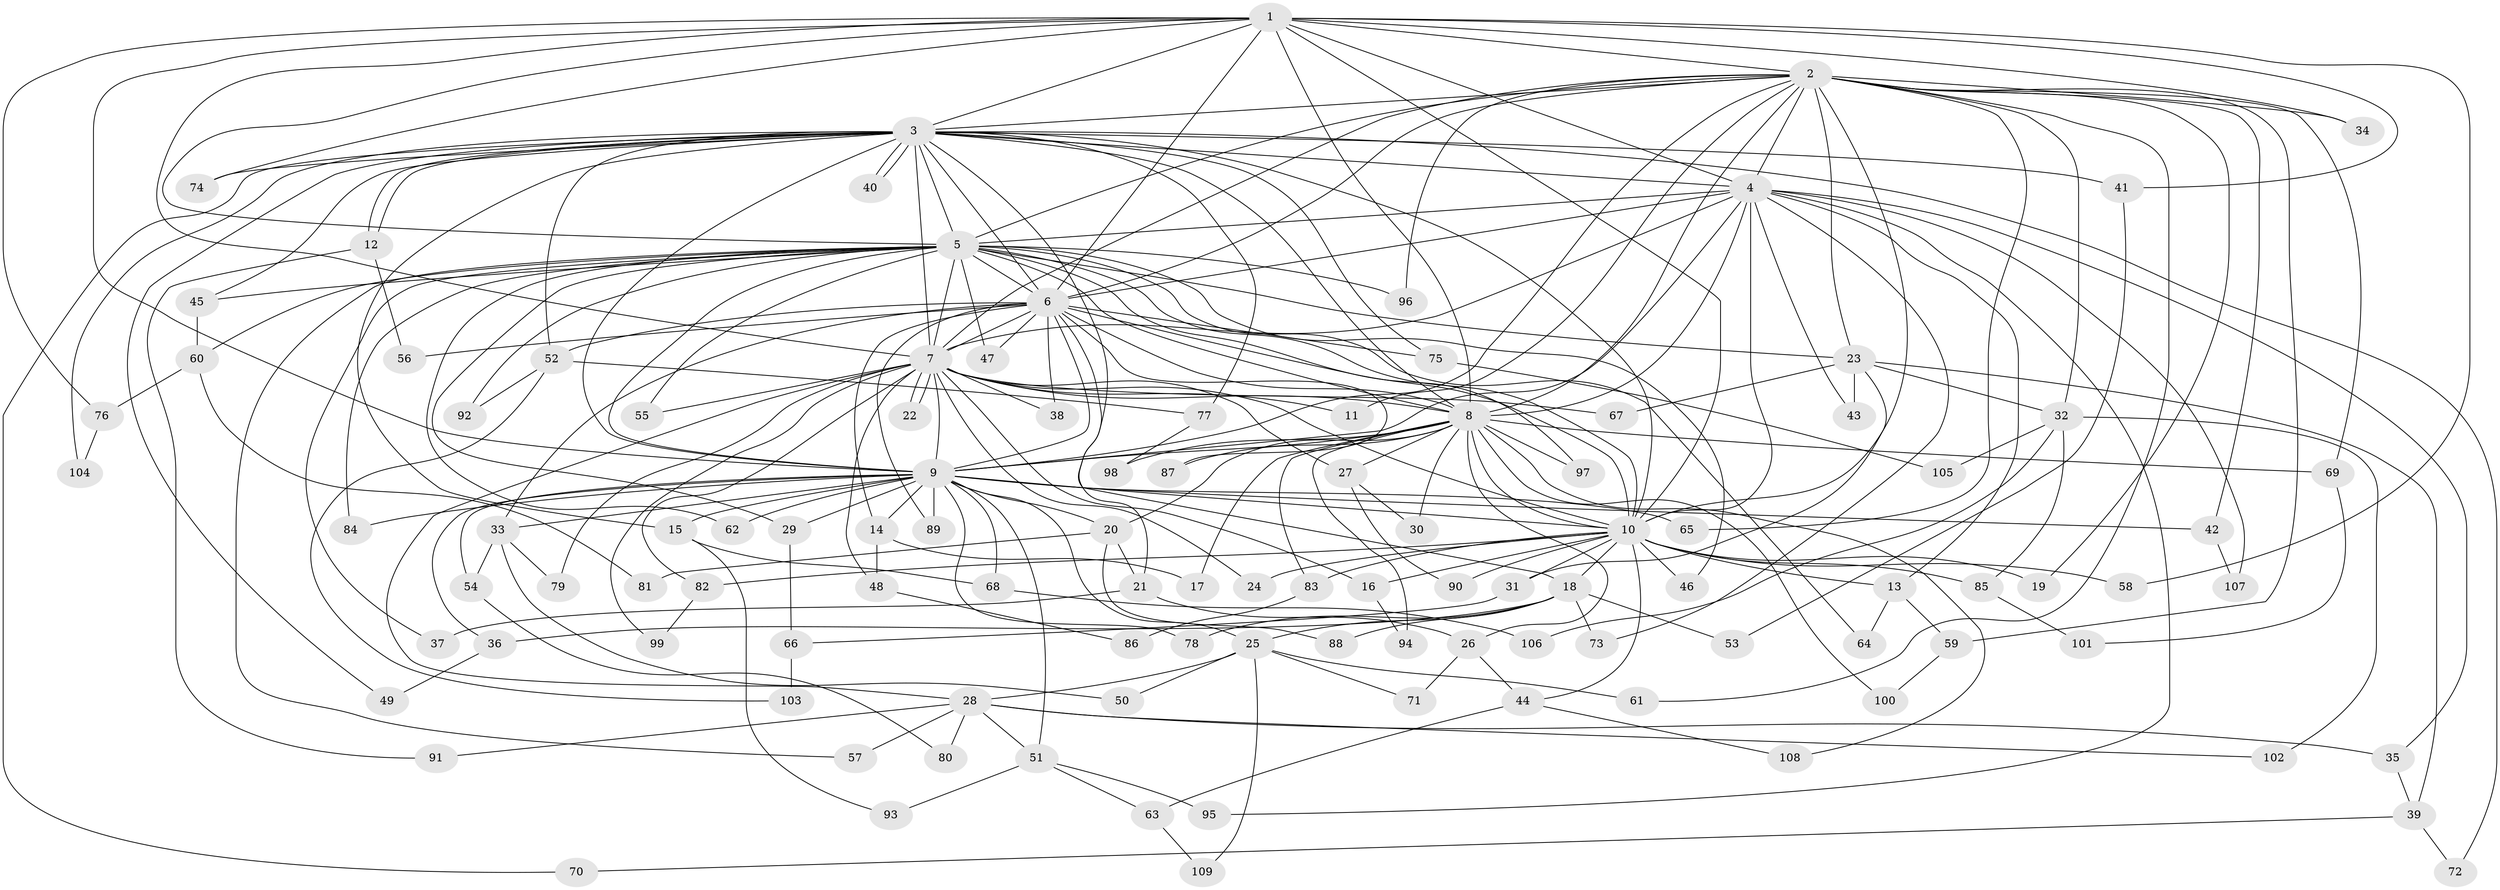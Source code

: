 // Generated by graph-tools (version 1.1) at 2025/11/02/27/25 16:11:01]
// undirected, 109 vertices, 243 edges
graph export_dot {
graph [start="1"]
  node [color=gray90,style=filled];
  1;
  2;
  3;
  4;
  5;
  6;
  7;
  8;
  9;
  10;
  11;
  12;
  13;
  14;
  15;
  16;
  17;
  18;
  19;
  20;
  21;
  22;
  23;
  24;
  25;
  26;
  27;
  28;
  29;
  30;
  31;
  32;
  33;
  34;
  35;
  36;
  37;
  38;
  39;
  40;
  41;
  42;
  43;
  44;
  45;
  46;
  47;
  48;
  49;
  50;
  51;
  52;
  53;
  54;
  55;
  56;
  57;
  58;
  59;
  60;
  61;
  62;
  63;
  64;
  65;
  66;
  67;
  68;
  69;
  70;
  71;
  72;
  73;
  74;
  75;
  76;
  77;
  78;
  79;
  80;
  81;
  82;
  83;
  84;
  85;
  86;
  87;
  88;
  89;
  90;
  91;
  92;
  93;
  94;
  95;
  96;
  97;
  98;
  99;
  100;
  101;
  102;
  103;
  104;
  105;
  106;
  107;
  108;
  109;
  1 -- 2;
  1 -- 3;
  1 -- 4;
  1 -- 5;
  1 -- 6;
  1 -- 7;
  1 -- 8;
  1 -- 9;
  1 -- 10;
  1 -- 34;
  1 -- 41;
  1 -- 58;
  1 -- 74;
  1 -- 76;
  2 -- 3;
  2 -- 4;
  2 -- 5;
  2 -- 6;
  2 -- 7;
  2 -- 8;
  2 -- 9;
  2 -- 10;
  2 -- 11;
  2 -- 19;
  2 -- 23;
  2 -- 32;
  2 -- 34;
  2 -- 42;
  2 -- 59;
  2 -- 61;
  2 -- 65;
  2 -- 69;
  2 -- 96;
  3 -- 4;
  3 -- 5;
  3 -- 6;
  3 -- 7;
  3 -- 8;
  3 -- 9;
  3 -- 10;
  3 -- 12;
  3 -- 12;
  3 -- 15;
  3 -- 21;
  3 -- 40;
  3 -- 40;
  3 -- 41;
  3 -- 45;
  3 -- 49;
  3 -- 52;
  3 -- 70;
  3 -- 72;
  3 -- 74;
  3 -- 75;
  3 -- 77;
  3 -- 104;
  4 -- 5;
  4 -- 6;
  4 -- 7;
  4 -- 8;
  4 -- 9;
  4 -- 10;
  4 -- 13;
  4 -- 35;
  4 -- 43;
  4 -- 73;
  4 -- 95;
  4 -- 107;
  5 -- 6;
  5 -- 7;
  5 -- 8;
  5 -- 9;
  5 -- 10;
  5 -- 23;
  5 -- 29;
  5 -- 37;
  5 -- 45;
  5 -- 46;
  5 -- 47;
  5 -- 55;
  5 -- 57;
  5 -- 60;
  5 -- 62;
  5 -- 64;
  5 -- 84;
  5 -- 92;
  5 -- 96;
  5 -- 97;
  6 -- 7;
  6 -- 8;
  6 -- 9;
  6 -- 10;
  6 -- 14;
  6 -- 18;
  6 -- 33;
  6 -- 38;
  6 -- 47;
  6 -- 52;
  6 -- 56;
  6 -- 75;
  6 -- 87;
  6 -- 89;
  7 -- 8;
  7 -- 9;
  7 -- 10;
  7 -- 11;
  7 -- 16;
  7 -- 22;
  7 -- 22;
  7 -- 24;
  7 -- 27;
  7 -- 28;
  7 -- 38;
  7 -- 48;
  7 -- 55;
  7 -- 67;
  7 -- 79;
  7 -- 82;
  7 -- 99;
  8 -- 9;
  8 -- 10;
  8 -- 17;
  8 -- 20;
  8 -- 26;
  8 -- 27;
  8 -- 30;
  8 -- 69;
  8 -- 83;
  8 -- 87;
  8 -- 94;
  8 -- 97;
  8 -- 98;
  8 -- 100;
  8 -- 108;
  9 -- 10;
  9 -- 14;
  9 -- 15;
  9 -- 20;
  9 -- 25;
  9 -- 29;
  9 -- 33;
  9 -- 36;
  9 -- 42;
  9 -- 51;
  9 -- 54;
  9 -- 62;
  9 -- 65;
  9 -- 68;
  9 -- 78;
  9 -- 84;
  9 -- 89;
  10 -- 13;
  10 -- 16;
  10 -- 18;
  10 -- 19;
  10 -- 24;
  10 -- 31;
  10 -- 44;
  10 -- 46;
  10 -- 58;
  10 -- 82;
  10 -- 83;
  10 -- 85;
  10 -- 90;
  12 -- 56;
  12 -- 91;
  13 -- 59;
  13 -- 64;
  14 -- 17;
  14 -- 48;
  15 -- 68;
  15 -- 93;
  16 -- 94;
  18 -- 25;
  18 -- 36;
  18 -- 53;
  18 -- 73;
  18 -- 78;
  18 -- 88;
  20 -- 21;
  20 -- 81;
  20 -- 88;
  21 -- 26;
  21 -- 37;
  23 -- 31;
  23 -- 32;
  23 -- 39;
  23 -- 43;
  23 -- 67;
  25 -- 28;
  25 -- 50;
  25 -- 61;
  25 -- 71;
  25 -- 109;
  26 -- 44;
  26 -- 71;
  27 -- 30;
  27 -- 90;
  28 -- 35;
  28 -- 51;
  28 -- 57;
  28 -- 80;
  28 -- 91;
  28 -- 102;
  29 -- 66;
  31 -- 66;
  32 -- 85;
  32 -- 102;
  32 -- 105;
  32 -- 106;
  33 -- 50;
  33 -- 54;
  33 -- 79;
  35 -- 39;
  36 -- 49;
  39 -- 70;
  39 -- 72;
  41 -- 53;
  42 -- 107;
  44 -- 63;
  44 -- 108;
  45 -- 60;
  48 -- 86;
  51 -- 63;
  51 -- 93;
  51 -- 95;
  52 -- 77;
  52 -- 92;
  52 -- 103;
  54 -- 80;
  59 -- 100;
  60 -- 76;
  60 -- 81;
  63 -- 109;
  66 -- 103;
  68 -- 106;
  69 -- 101;
  75 -- 105;
  76 -- 104;
  77 -- 98;
  82 -- 99;
  83 -- 86;
  85 -- 101;
}
